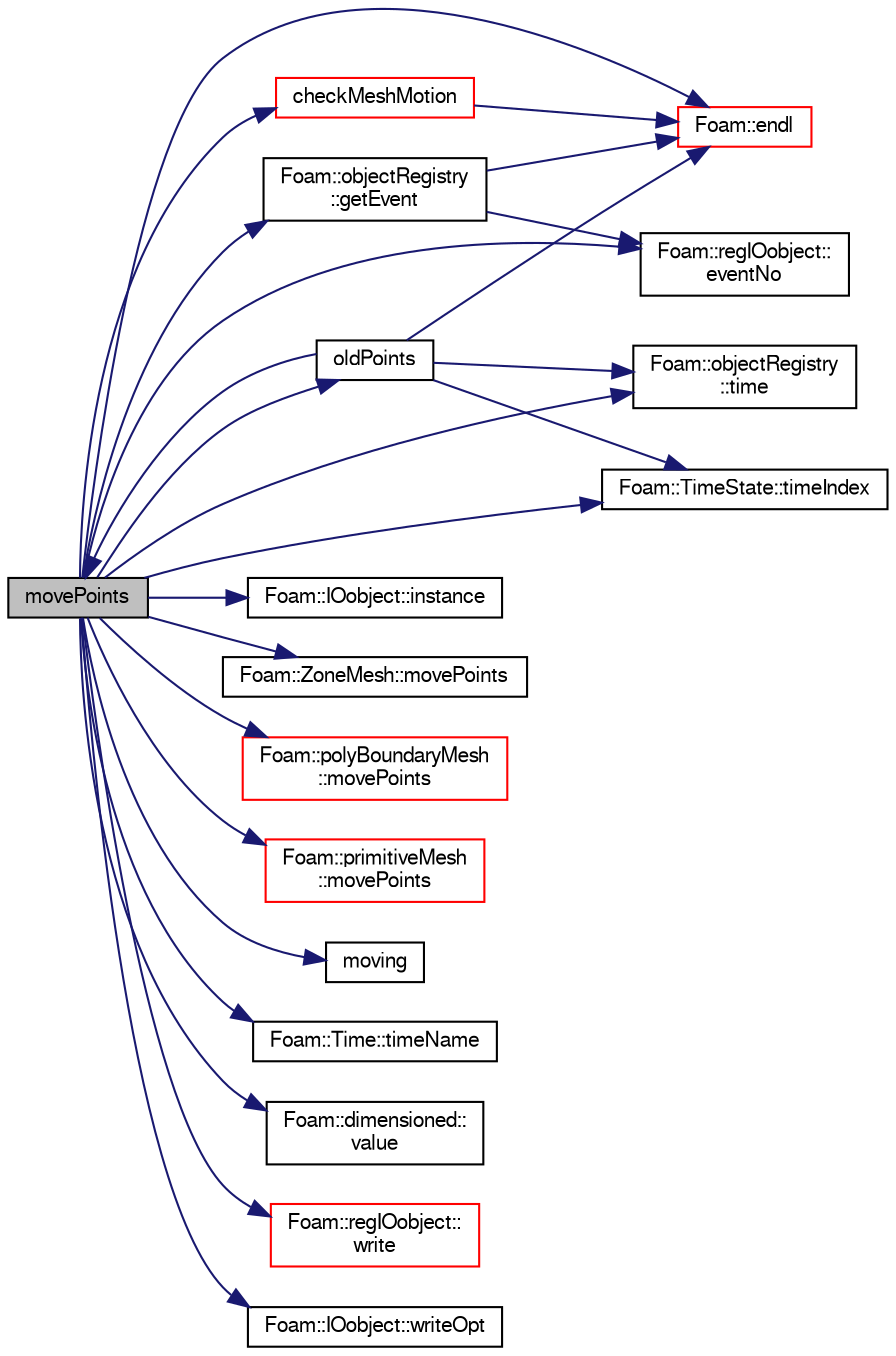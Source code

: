 digraph "movePoints"
{
  bgcolor="transparent";
  edge [fontname="FreeSans",fontsize="10",labelfontname="FreeSans",labelfontsize="10"];
  node [fontname="FreeSans",fontsize="10",shape=record];
  rankdir="LR";
  Node17030 [label="movePoints",height=0.2,width=0.4,color="black", fillcolor="grey75", style="filled", fontcolor="black"];
  Node17030 -> Node17031 [color="midnightblue",fontsize="10",style="solid",fontname="FreeSans"];
  Node17031 [label="checkMeshMotion",height=0.2,width=0.4,color="red",URL="$a27410.html#af63c60f945138c46fd0e153328508227",tooltip="Check mesh motion for correctness given motion points. "];
  Node17031 -> Node17032 [color="midnightblue",fontsize="10",style="solid",fontname="FreeSans"];
  Node17032 [label="Foam::endl",height=0.2,width=0.4,color="red",URL="$a21124.html#a2db8fe02a0d3909e9351bb4275b23ce4",tooltip="Add newline and flush stream. "];
  Node17030 -> Node17032 [color="midnightblue",fontsize="10",style="solid",fontname="FreeSans"];
  Node17030 -> Node17367 [color="midnightblue",fontsize="10",style="solid",fontname="FreeSans"];
  Node17367 [label="Foam::regIOobject::\leventNo",height=0.2,width=0.4,color="black",URL="$a26334.html#aa4d939002d22c5305ff45ae87e2ecdba",tooltip="Event number at last update. "];
  Node17030 -> Node17368 [color="midnightblue",fontsize="10",style="solid",fontname="FreeSans"];
  Node17368 [label="Foam::objectRegistry\l::getEvent",height=0.2,width=0.4,color="black",URL="$a26326.html#af8e389178fffcd88653881b5010923a3",tooltip="Return new event number. "];
  Node17368 -> Node17032 [color="midnightblue",fontsize="10",style="solid",fontname="FreeSans"];
  Node17368 -> Node17367 [color="midnightblue",fontsize="10",style="solid",fontname="FreeSans"];
  Node17030 -> Node17165 [color="midnightblue",fontsize="10",style="solid",fontname="FreeSans"];
  Node17165 [label="Foam::IOobject::instance",height=0.2,width=0.4,color="black",URL="$a26142.html#acac6de003b420b848571b5064e50ed89"];
  Node17030 -> Node17369 [color="midnightblue",fontsize="10",style="solid",fontname="FreeSans"];
  Node17369 [label="Foam::ZoneMesh::movePoints",height=0.2,width=0.4,color="black",URL="$a27522.html#ab62834098bae1d3887f578c700754f39",tooltip="Correct zone mesh after moving points. "];
  Node17030 -> Node17370 [color="midnightblue",fontsize="10",style="solid",fontname="FreeSans"];
  Node17370 [label="Foam::polyBoundaryMesh\l::movePoints",height=0.2,width=0.4,color="red",URL="$a27402.html#ab62834098bae1d3887f578c700754f39",tooltip="Correct polyBoundaryMesh after moving points. "];
  Node17030 -> Node17371 [color="midnightblue",fontsize="10",style="solid",fontname="FreeSans"];
  Node17371 [label="Foam::primitiveMesh\l::movePoints",height=0.2,width=0.4,color="red",URL="$a27530.html#acd973cbaa6d78152b8522609d87bd8c8",tooltip="Move points, returns volumes swept by faces in motion. "];
  Node17030 -> Node17254 [color="midnightblue",fontsize="10",style="solid",fontname="FreeSans"];
  Node17254 [label="moving",height=0.2,width=0.4,color="black",URL="$a27410.html#afa64275c1aa240283901d7afcb2f153d",tooltip="Is mesh moving. "];
  Node17030 -> Node17372 [color="midnightblue",fontsize="10",style="solid",fontname="FreeSans"];
  Node17372 [label="oldPoints",height=0.2,width=0.4,color="black",URL="$a27410.html#a7db04d5fb2df0e34a2e616680cddea9a",tooltip="Return old points for mesh motion. "];
  Node17372 -> Node17032 [color="midnightblue",fontsize="10",style="solid",fontname="FreeSans"];
  Node17372 -> Node17030 [color="midnightblue",fontsize="10",style="solid",fontname="FreeSans"];
  Node17372 -> Node17178 [color="midnightblue",fontsize="10",style="solid",fontname="FreeSans"];
  Node17178 [label="Foam::objectRegistry\l::time",height=0.2,width=0.4,color="black",URL="$a26326.html#a0d94096809fe3376b29a2a29ca11bb18",tooltip="Return time. "];
  Node17372 -> Node17222 [color="midnightblue",fontsize="10",style="solid",fontname="FreeSans"];
  Node17222 [label="Foam::TimeState::timeIndex",height=0.2,width=0.4,color="black",URL="$a26362.html#a3200afa488551227ca19102ca4c14048",tooltip="Return current time index. "];
  Node17030 -> Node17178 [color="midnightblue",fontsize="10",style="solid",fontname="FreeSans"];
  Node17030 -> Node17222 [color="midnightblue",fontsize="10",style="solid",fontname="FreeSans"];
  Node17030 -> Node17373 [color="midnightblue",fontsize="10",style="solid",fontname="FreeSans"];
  Node17373 [label="Foam::Time::timeName",height=0.2,width=0.4,color="black",URL="$a26350.html#ad9d86fef6eca18797c786726cf925179",tooltip="Return time name of given scalar time. "];
  Node17030 -> Node17059 [color="midnightblue",fontsize="10",style="solid",fontname="FreeSans"];
  Node17059 [label="Foam::dimensioned::\lvalue",height=0.2,width=0.4,color="black",URL="$a26366.html#a7948200a26c85fc3a83ffa510a91d668",tooltip="Return const reference to value. "];
  Node17030 -> Node17348 [color="midnightblue",fontsize="10",style="solid",fontname="FreeSans"];
  Node17348 [label="Foam::regIOobject::\lwrite",height=0.2,width=0.4,color="red",URL="$a26334.html#ad48b7b943e88478c15879659cce7aebc",tooltip="Write using setting from DB. "];
  Node17030 -> Node17242 [color="midnightblue",fontsize="10",style="solid",fontname="FreeSans"];
  Node17242 [label="Foam::IOobject::writeOpt",height=0.2,width=0.4,color="black",URL="$a26142.html#a21da18183cc0716448cbffdf5fe10b52"];
}
